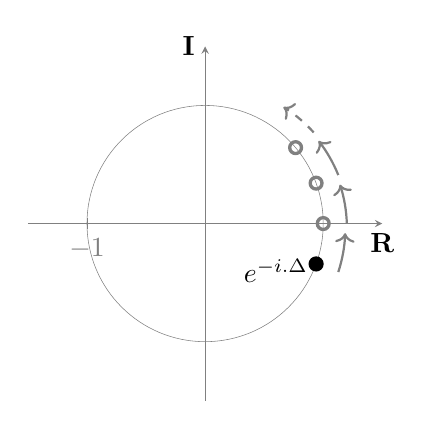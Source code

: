 ﻿\begin{tikzpicture}

	\begin{axis}[
			anchor = origin,  x=1.5cm, y=1.5cm,
			ymin=-1.5, ymax=1.5,
			xmin=-1.5, xmax = 1.5,
			ytick = {0},	
			xtick={-1 },
			axis lines=center, 
			xlabel={$\mathbf{R}$},
			ylabel={$\mathbf{I}$},
			ylabel style = {anchor=east, thick, black},
			xlabel style = {anchor=north, thick, black},
			grid=minor,
			help lines]
 		\draw (0,0) circle (1);
		\draw [very thick, black, fill=black] ({cos(-20)},{sin(-20)}) circle (0.05) ;
		\draw [thick,->] ({1.2*cos(-20)},{1.2*sin(-20)}) arc (-18:-2:1.2) node[right] {} ;
		\draw [very thick] ({cos(0)},{sin(0)}) circle (0.05) node[right] {} ;
		\draw [very thick] ({cos(20)},{sin(20)}) circle (0.05) node[right] {} ;
		\draw [thick,->] ({1.2*cos(0)},{1.2*sin(0)}) arc (2:18:1.2) node[right] {} ;
		\draw [very thick] ({cos(40)},{sin(40)}) circle (0.05) node[right] {} ;
		\draw [thick,->] ({1.2*cos(20)},{1.2*sin(20)}) arc (22:38:1.2) node[right] {} ;
		\draw [thick,->,dashed] ({1.2*cos(40)},{1.2*sin(40)}) arc (42:58:1.2) node[right] {} ;
		\node [black ,  thick] (e) at (.6,-0.4) {$e^{-i.\Delta}$};
\end{axis}

\end{tikzpicture}
    
  
 
 
 
